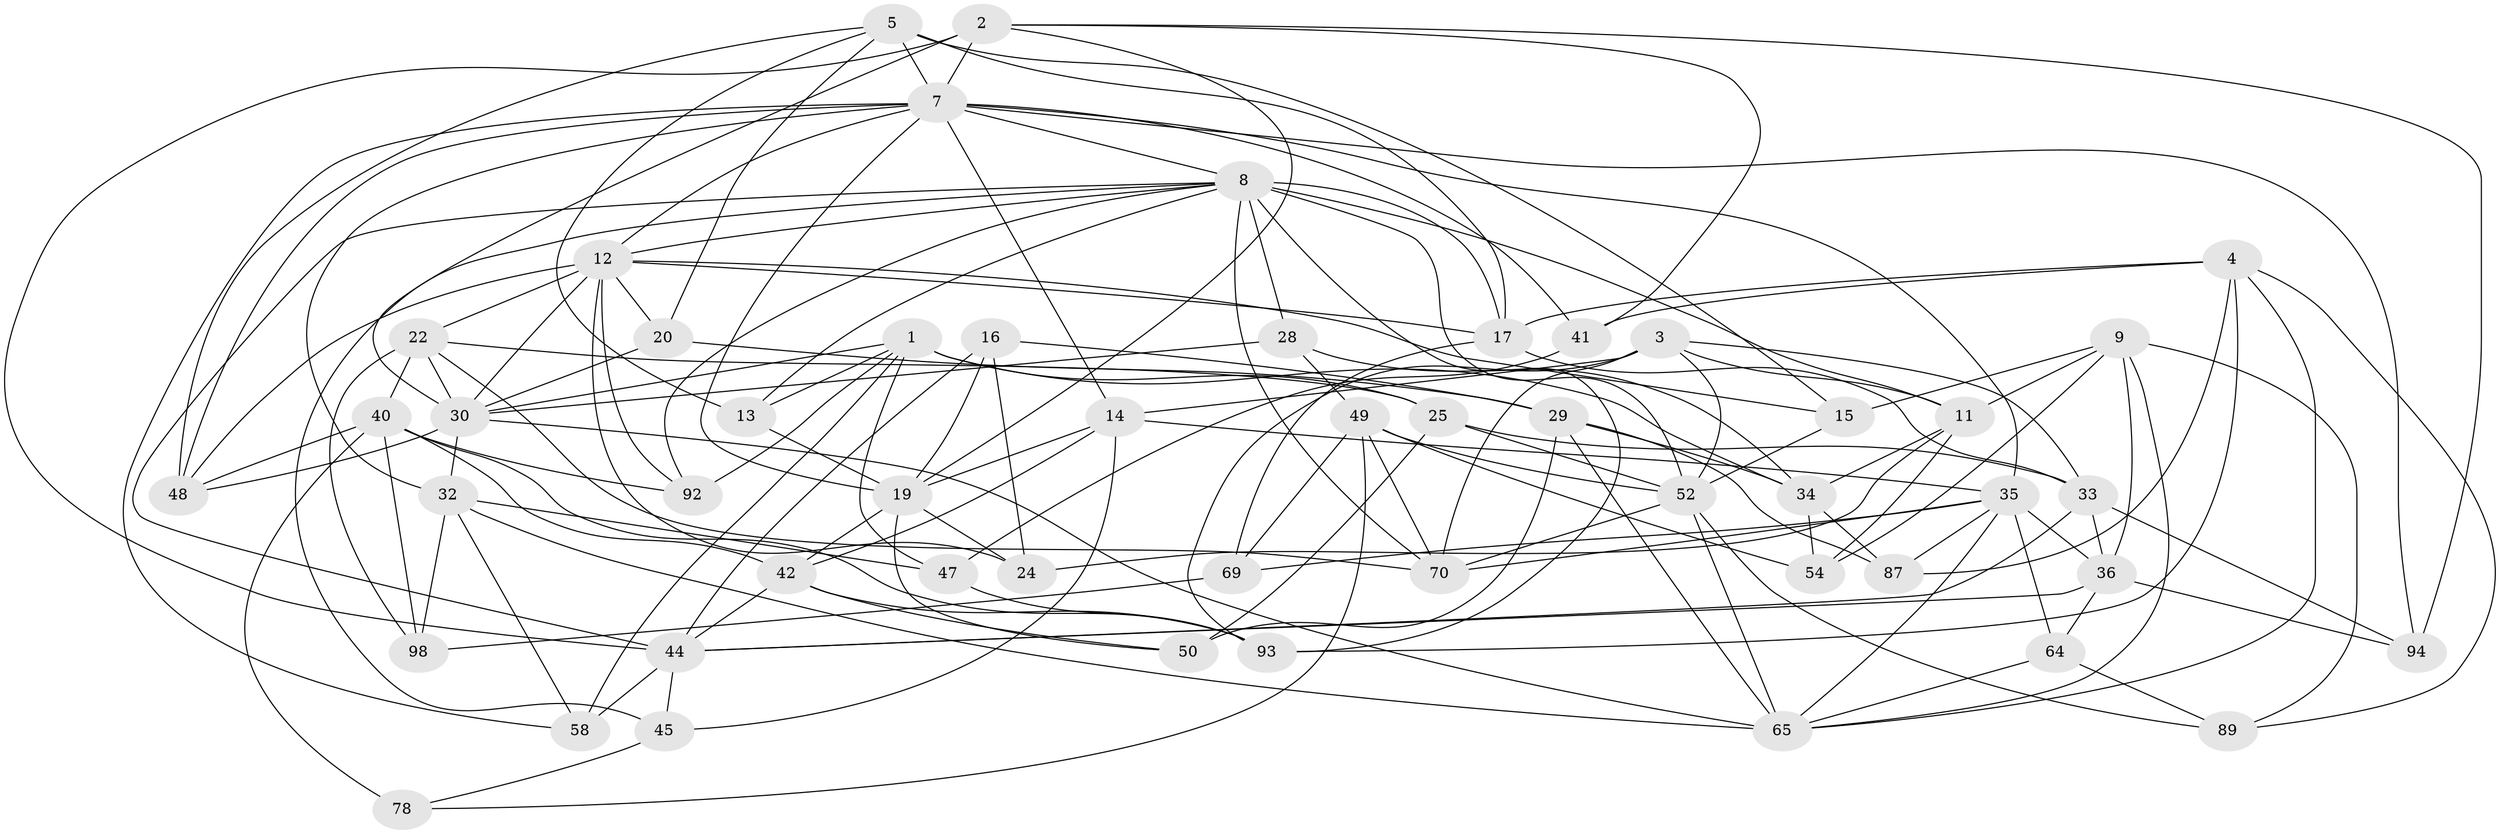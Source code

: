 // original degree distribution, {4: 1.0}
// Generated by graph-tools (version 1.1) at 2025/16/03/09/25 04:16:12]
// undirected, 51 vertices, 147 edges
graph export_dot {
graph [start="1"]
  node [color=gray90,style=filled];
  1 [super="+86+10"];
  2 [super="+21"];
  3 [super="+37"];
  4 [super="+75"];
  5 [super="+6"];
  7 [super="+46+88+57"];
  8 [super="+31+59+23"];
  9 [super="+63"];
  11 [super="+51"];
  12 [super="+67+61"];
  13;
  14 [super="+18"];
  15;
  16;
  17 [super="+27"];
  19 [super="+26+53"];
  20;
  22 [super="+100"];
  24;
  25 [super="+102"];
  28;
  29 [super="+83"];
  30 [super="+43+39"];
  32 [super="+38"];
  33 [super="+66"];
  34 [super="+62"];
  35 [super="+79+72"];
  36 [super="+55"];
  40 [super="+60+103"];
  41;
  42 [super="+101"];
  44 [super="+74"];
  45;
  47;
  48 [super="+91"];
  49 [super="+73"];
  50;
  52 [super="+68+81"];
  54;
  58;
  64;
  65 [super="+99+96"];
  69;
  70 [super="+84"];
  78;
  87;
  89;
  92;
  93 [super="+95"];
  94;
  98;
  1 -- 34;
  1 -- 58;
  1 -- 92;
  1 -- 13;
  1 -- 25 [weight=2];
  1 -- 47;
  1 -- 30;
  2 -- 19;
  2 -- 30;
  2 -- 41;
  2 -- 44;
  2 -- 94;
  2 -- 7;
  3 -- 33;
  3 -- 70;
  3 -- 52;
  3 -- 14;
  3 -- 11;
  3 -- 93;
  4 -- 89;
  4 -- 41;
  4 -- 65;
  4 -- 87;
  4 -- 93;
  4 -- 17;
  5 -- 13;
  5 -- 48;
  5 -- 20;
  5 -- 15;
  5 -- 7;
  5 -- 17;
  7 -- 41;
  7 -- 35;
  7 -- 32;
  7 -- 94;
  7 -- 14;
  7 -- 8;
  7 -- 48;
  7 -- 19;
  7 -- 58;
  7 -- 12;
  8 -- 70;
  8 -- 17 [weight=3];
  8 -- 12;
  8 -- 11;
  8 -- 44;
  8 -- 45;
  8 -- 92;
  8 -- 52;
  8 -- 28;
  8 -- 93;
  8 -- 13;
  9 -- 36;
  9 -- 54;
  9 -- 65;
  9 -- 89;
  9 -- 11;
  9 -- 15;
  11 -- 54;
  11 -- 24;
  11 -- 34;
  12 -- 22;
  12 -- 24;
  12 -- 15;
  12 -- 20;
  12 -- 92;
  12 -- 30;
  12 -- 17;
  12 -- 48;
  13 -- 19;
  14 -- 42;
  14 -- 45;
  14 -- 35;
  14 -- 19;
  15 -- 52;
  16 -- 24;
  16 -- 29;
  16 -- 19;
  16 -- 44;
  17 -- 69;
  17 -- 33;
  19 -- 24;
  19 -- 50;
  19 -- 42;
  20 -- 29;
  20 -- 30;
  22 -- 98;
  22 -- 70;
  22 -- 40;
  22 -- 25;
  22 -- 30;
  25 -- 52;
  25 -- 50;
  25 -- 33;
  28 -- 49;
  28 -- 34;
  28 -- 30;
  29 -- 50;
  29 -- 65;
  29 -- 34;
  29 -- 87;
  30 -- 32;
  30 -- 65;
  30 -- 48 [weight=2];
  32 -- 58;
  32 -- 98;
  32 -- 65;
  32 -- 47;
  33 -- 94;
  33 -- 36;
  33 -- 44;
  34 -- 54;
  34 -- 87;
  35 -- 64;
  35 -- 65;
  35 -- 69;
  35 -- 70;
  35 -- 36;
  35 -- 87;
  36 -- 94;
  36 -- 64;
  36 -- 44;
  40 -- 98;
  40 -- 78 [weight=2];
  40 -- 42;
  40 -- 92;
  40 -- 93;
  40 -- 48;
  41 -- 47;
  42 -- 50;
  42 -- 93;
  42 -- 44;
  44 -- 45;
  44 -- 58;
  45 -- 78;
  47 -- 93;
  49 -- 78;
  49 -- 54;
  49 -- 69;
  49 -- 70;
  49 -- 52;
  52 -- 70;
  52 -- 89;
  52 -- 65;
  64 -- 89;
  64 -- 65;
  69 -- 98;
}
